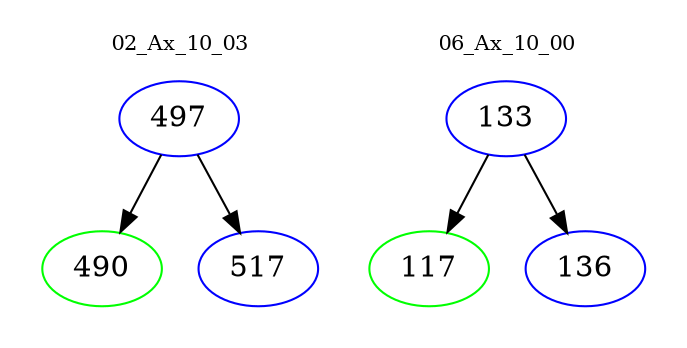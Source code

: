 digraph{
subgraph cluster_0 {
color = white
label = "02_Ax_10_03";
fontsize=10;
T0_497 [label="497", color="blue"]
T0_497 -> T0_490 [color="black"]
T0_490 [label="490", color="green"]
T0_497 -> T0_517 [color="black"]
T0_517 [label="517", color="blue"]
}
subgraph cluster_1 {
color = white
label = "06_Ax_10_00";
fontsize=10;
T1_133 [label="133", color="blue"]
T1_133 -> T1_117 [color="black"]
T1_117 [label="117", color="green"]
T1_133 -> T1_136 [color="black"]
T1_136 [label="136", color="blue"]
}
}
